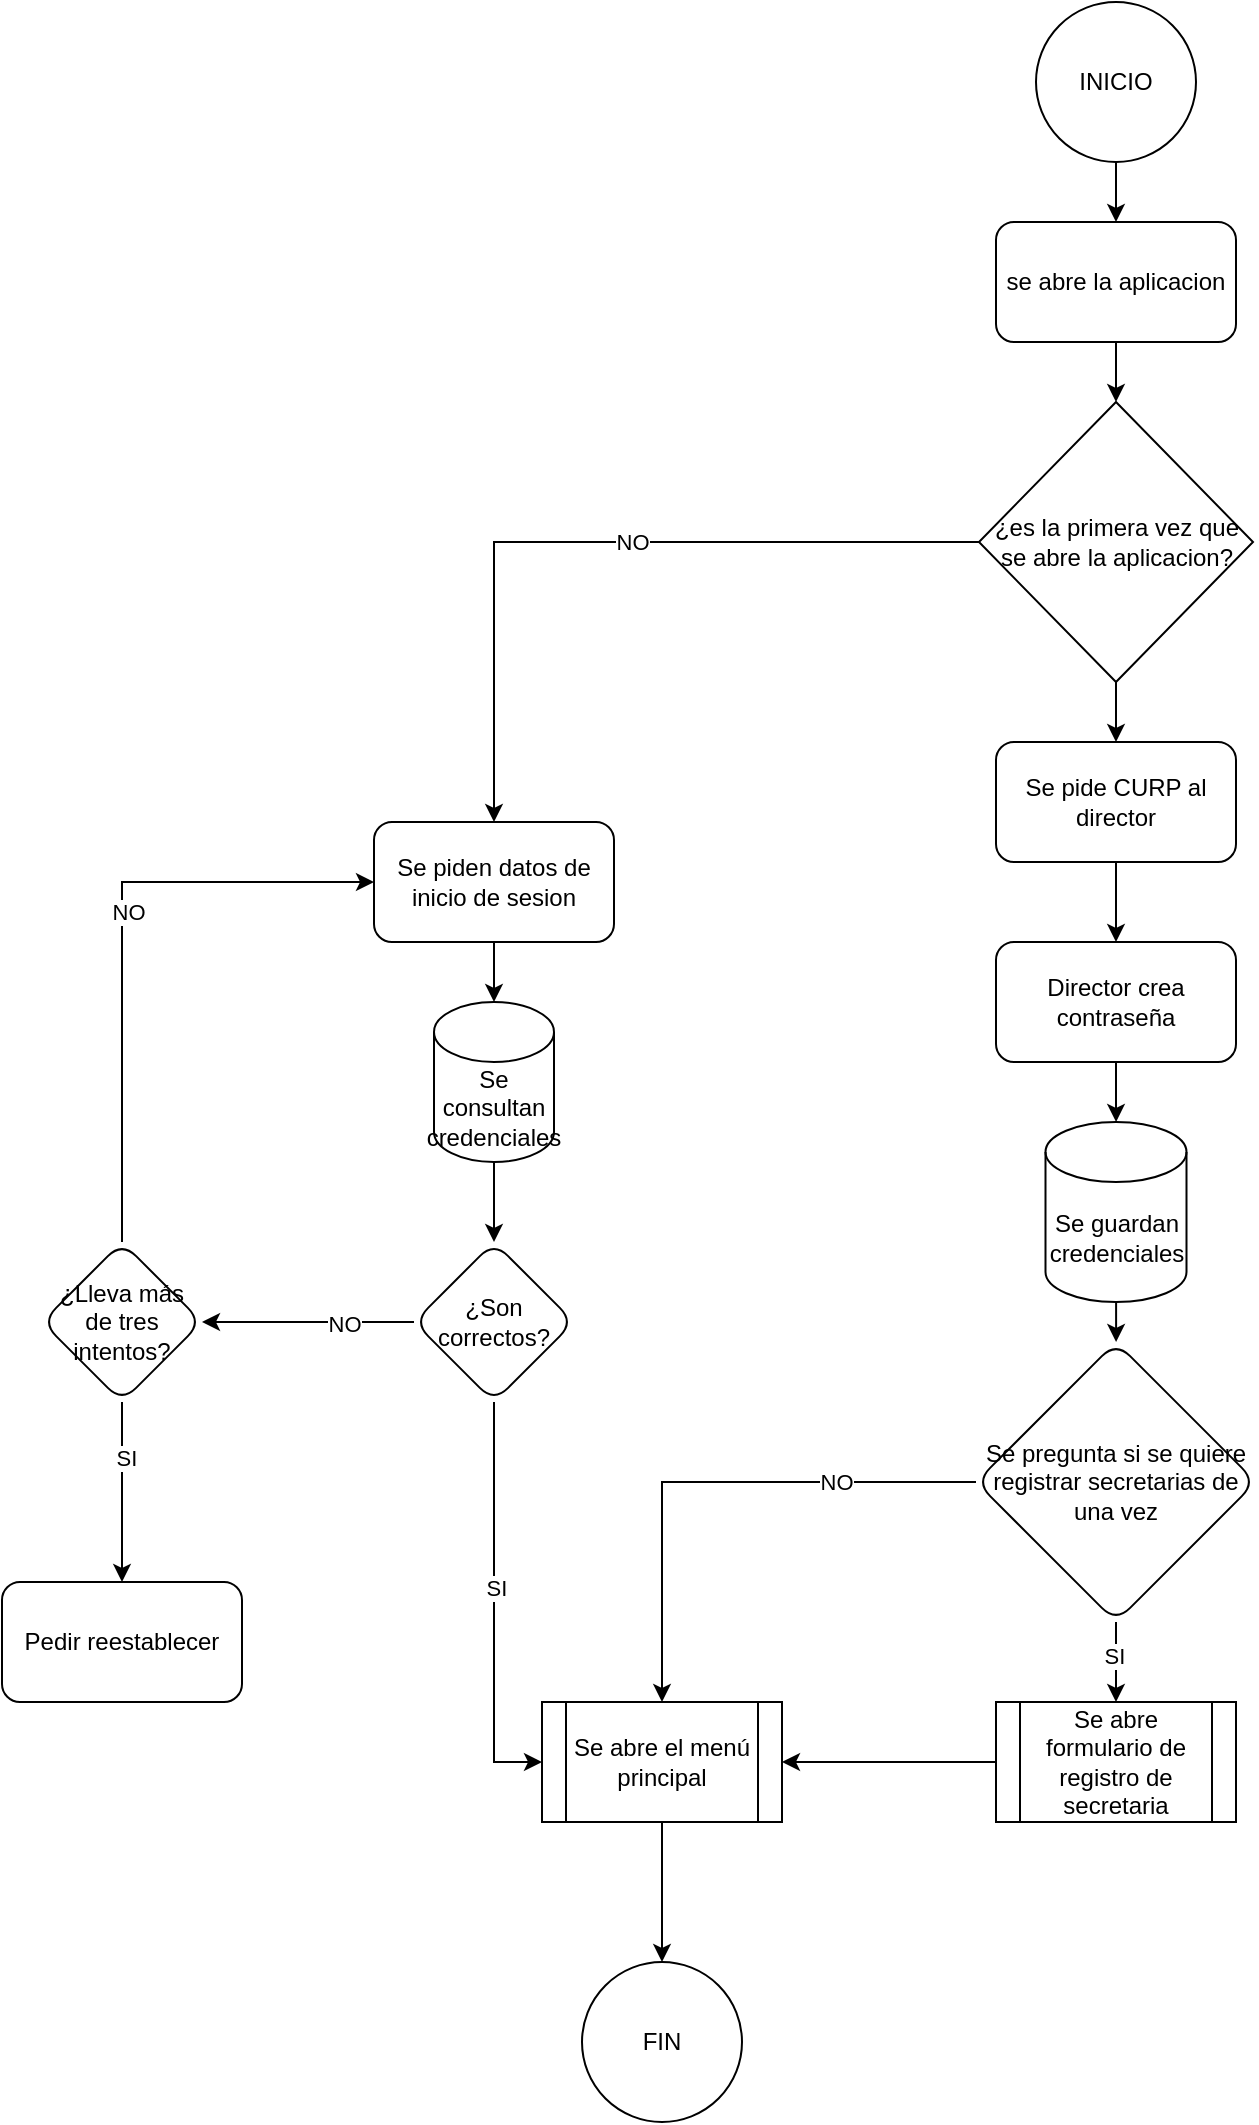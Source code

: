 <mxfile version="24.2.5" type="device">
  <diagram id="C5RBs43oDa-KdzZeNtuy" name="Page-1">
    <mxGraphModel dx="1709" dy="2134" grid="1" gridSize="10" guides="1" tooltips="1" connect="1" arrows="1" fold="1" page="1" pageScale="1" pageWidth="827" pageHeight="1169" math="0" shadow="0">
      <root>
        <mxCell id="WIyWlLk6GJQsqaUBKTNV-0" />
        <mxCell id="WIyWlLk6GJQsqaUBKTNV-1" parent="WIyWlLk6GJQsqaUBKTNV-0" />
        <mxCell id="HawzbvxG_DwuH_7851Qz-2" value="" style="edgeStyle=orthogonalEdgeStyle;rounded=0;orthogonalLoop=1;jettySize=auto;html=1;" parent="WIyWlLk6GJQsqaUBKTNV-1" source="HawzbvxG_DwuH_7851Qz-0" target="HawzbvxG_DwuH_7851Qz-1" edge="1">
          <mxGeometry relative="1" as="geometry" />
        </mxCell>
        <mxCell id="HawzbvxG_DwuH_7851Qz-0" value="INICIO" style="ellipse;whiteSpace=wrap;html=1;aspect=fixed;" parent="WIyWlLk6GJQsqaUBKTNV-1" vertex="1">
          <mxGeometry x="367" y="-140" width="80" height="80" as="geometry" />
        </mxCell>
        <mxCell id="HawzbvxG_DwuH_7851Qz-6" value="" style="edgeStyle=orthogonalEdgeStyle;rounded=0;orthogonalLoop=1;jettySize=auto;html=1;" parent="WIyWlLk6GJQsqaUBKTNV-1" source="HawzbvxG_DwuH_7851Qz-1" target="HawzbvxG_DwuH_7851Qz-5" edge="1">
          <mxGeometry relative="1" as="geometry" />
        </mxCell>
        <mxCell id="HawzbvxG_DwuH_7851Qz-1" value="se abre la aplicacion" style="rounded=1;whiteSpace=wrap;html=1;" parent="WIyWlLk6GJQsqaUBKTNV-1" vertex="1">
          <mxGeometry x="347" y="-30" width="120" height="60" as="geometry" />
        </mxCell>
        <mxCell id="HawzbvxG_DwuH_7851Qz-11" value="" style="edgeStyle=orthogonalEdgeStyle;rounded=0;orthogonalLoop=1;jettySize=auto;html=1;" parent="WIyWlLk6GJQsqaUBKTNV-1" source="HawzbvxG_DwuH_7851Qz-5" target="HawzbvxG_DwuH_7851Qz-10" edge="1">
          <mxGeometry relative="1" as="geometry" />
        </mxCell>
        <mxCell id="HawzbvxG_DwuH_7851Qz-12" value="NO" style="edgeLabel;html=1;align=center;verticalAlign=middle;resizable=0;points=[];" parent="HawzbvxG_DwuH_7851Qz-11" vertex="1" connectable="0">
          <mxGeometry x="-0.093" relative="1" as="geometry">
            <mxPoint as="offset" />
          </mxGeometry>
        </mxCell>
        <mxCell id="HawzbvxG_DwuH_7851Qz-22" value="" style="edgeStyle=orthogonalEdgeStyle;rounded=0;orthogonalLoop=1;jettySize=auto;html=1;" parent="WIyWlLk6GJQsqaUBKTNV-1" source="HawzbvxG_DwuH_7851Qz-5" target="HawzbvxG_DwuH_7851Qz-7" edge="1">
          <mxGeometry relative="1" as="geometry" />
        </mxCell>
        <mxCell id="HawzbvxG_DwuH_7851Qz-5" value="¿es la primera vez que se abre la aplicacion?" style="rhombus;whiteSpace=wrap;html=1;" parent="WIyWlLk6GJQsqaUBKTNV-1" vertex="1">
          <mxGeometry x="338.5" y="60" width="137" height="140" as="geometry" />
        </mxCell>
        <mxCell id="l2_vBReTs5hFMAvUih7q-10" value="" style="edgeStyle=orthogonalEdgeStyle;rounded=0;orthogonalLoop=1;jettySize=auto;html=1;" edge="1" parent="WIyWlLk6GJQsqaUBKTNV-1" source="HawzbvxG_DwuH_7851Qz-7" target="l2_vBReTs5hFMAvUih7q-9">
          <mxGeometry relative="1" as="geometry" />
        </mxCell>
        <mxCell id="HawzbvxG_DwuH_7851Qz-7" value="Se pide CURP al director" style="rounded=1;whiteSpace=wrap;html=1;" parent="WIyWlLk6GJQsqaUBKTNV-1" vertex="1">
          <mxGeometry x="347" y="230" width="120" height="60" as="geometry" />
        </mxCell>
        <mxCell id="l2_vBReTs5hFMAvUih7q-2" value="" style="edgeStyle=orthogonalEdgeStyle;rounded=0;orthogonalLoop=1;jettySize=auto;html=1;" edge="1" parent="WIyWlLk6GJQsqaUBKTNV-1" source="HawzbvxG_DwuH_7851Qz-10" target="l2_vBReTs5hFMAvUih7q-1">
          <mxGeometry relative="1" as="geometry" />
        </mxCell>
        <mxCell id="HawzbvxG_DwuH_7851Qz-10" value="Se piden datos de inicio de sesion" style="rounded=1;whiteSpace=wrap;html=1;" parent="WIyWlLk6GJQsqaUBKTNV-1" vertex="1">
          <mxGeometry x="36" y="270" width="120" height="60" as="geometry" />
        </mxCell>
        <mxCell id="HawzbvxG_DwuH_7851Qz-19" value="" style="edgeStyle=orthogonalEdgeStyle;rounded=0;orthogonalLoop=1;jettySize=auto;html=1;entryX=0.5;entryY=0;entryDx=0;entryDy=0;" parent="WIyWlLk6GJQsqaUBKTNV-1" source="HawzbvxG_DwuH_7851Qz-15" target="HawzbvxG_DwuH_7851Qz-25" edge="1">
          <mxGeometry relative="1" as="geometry">
            <mxPoint x="410" y="700" as="targetPoint" />
          </mxGeometry>
        </mxCell>
        <mxCell id="l2_vBReTs5hFMAvUih7q-8" value="SI" style="edgeLabel;html=1;align=center;verticalAlign=middle;resizable=0;points=[];" vertex="1" connectable="0" parent="HawzbvxG_DwuH_7851Qz-19">
          <mxGeometry x="-0.171" y="-1" relative="1" as="geometry">
            <mxPoint as="offset" />
          </mxGeometry>
        </mxCell>
        <mxCell id="HawzbvxG_DwuH_7851Qz-21" value="" style="edgeStyle=orthogonalEdgeStyle;rounded=0;orthogonalLoop=1;jettySize=auto;html=1;entryX=0.5;entryY=0;entryDx=0;entryDy=0;" parent="WIyWlLk6GJQsqaUBKTNV-1" source="HawzbvxG_DwuH_7851Qz-15" target="HawzbvxG_DwuH_7851Qz-42" edge="1">
          <mxGeometry relative="1" as="geometry">
            <mxPoint x="256" y="560" as="targetPoint" />
          </mxGeometry>
        </mxCell>
        <mxCell id="HawzbvxG_DwuH_7851Qz-24" value="NO" style="edgeLabel;html=1;align=center;verticalAlign=middle;resizable=0;points=[];" parent="HawzbvxG_DwuH_7851Qz-21" vertex="1" connectable="0">
          <mxGeometry x="-0.049" y="2" relative="1" as="geometry">
            <mxPoint x="57" y="-2" as="offset" />
          </mxGeometry>
        </mxCell>
        <mxCell id="HawzbvxG_DwuH_7851Qz-15" value="Se pregunta si se quiere registrar secretarias de una vez" style="rhombus;whiteSpace=wrap;html=1;rounded=1;" parent="WIyWlLk6GJQsqaUBKTNV-1" vertex="1">
          <mxGeometry x="337" y="530" width="140" height="140" as="geometry" />
        </mxCell>
        <mxCell id="HawzbvxG_DwuH_7851Qz-44" style="edgeStyle=orthogonalEdgeStyle;rounded=0;orthogonalLoop=1;jettySize=auto;html=1;exitX=0;exitY=0.5;exitDx=0;exitDy=0;entryX=1;entryY=0.5;entryDx=0;entryDy=0;" parent="WIyWlLk6GJQsqaUBKTNV-1" source="HawzbvxG_DwuH_7851Qz-25" target="HawzbvxG_DwuH_7851Qz-42" edge="1">
          <mxGeometry relative="1" as="geometry" />
        </mxCell>
        <mxCell id="HawzbvxG_DwuH_7851Qz-25" value="Se abre formulario de registro de secretaria" style="shape=process;whiteSpace=wrap;html=1;backgroundOutline=1;" parent="WIyWlLk6GJQsqaUBKTNV-1" vertex="1">
          <mxGeometry x="347" y="710" width="120" height="60" as="geometry" />
        </mxCell>
        <mxCell id="HawzbvxG_DwuH_7851Qz-31" value="" style="edgeStyle=orthogonalEdgeStyle;rounded=0;orthogonalLoop=1;jettySize=auto;html=1;entryX=0;entryY=0.5;entryDx=0;entryDy=0;" parent="WIyWlLk6GJQsqaUBKTNV-1" source="HawzbvxG_DwuH_7851Qz-29" target="HawzbvxG_DwuH_7851Qz-42" edge="1">
          <mxGeometry relative="1" as="geometry">
            <mxPoint x="-14" y="530" as="targetPoint" />
          </mxGeometry>
        </mxCell>
        <mxCell id="HawzbvxG_DwuH_7851Qz-32" value="SI" style="edgeLabel;html=1;align=center;verticalAlign=middle;resizable=0;points=[];" parent="HawzbvxG_DwuH_7851Qz-31" vertex="1" connectable="0">
          <mxGeometry x="-0.094" y="1" relative="1" as="geometry">
            <mxPoint as="offset" />
          </mxGeometry>
        </mxCell>
        <mxCell id="l2_vBReTs5hFMAvUih7q-4" value="" style="edgeStyle=orthogonalEdgeStyle;rounded=0;orthogonalLoop=1;jettySize=auto;html=1;" edge="1" parent="WIyWlLk6GJQsqaUBKTNV-1" source="HawzbvxG_DwuH_7851Qz-29" target="HawzbvxG_DwuH_7851Qz-37">
          <mxGeometry relative="1" as="geometry" />
        </mxCell>
        <mxCell id="l2_vBReTs5hFMAvUih7q-5" value="NO" style="edgeLabel;html=1;align=center;verticalAlign=middle;resizable=0;points=[];" vertex="1" connectable="0" parent="l2_vBReTs5hFMAvUih7q-4">
          <mxGeometry x="-0.329" y="1" relative="1" as="geometry">
            <mxPoint as="offset" />
          </mxGeometry>
        </mxCell>
        <mxCell id="HawzbvxG_DwuH_7851Qz-29" value="¿Son correctos?" style="rhombus;whiteSpace=wrap;html=1;rounded=1;" parent="WIyWlLk6GJQsqaUBKTNV-1" vertex="1">
          <mxGeometry x="56" y="480" width="80" height="80" as="geometry" />
        </mxCell>
        <mxCell id="HawzbvxG_DwuH_7851Qz-38" style="edgeStyle=orthogonalEdgeStyle;rounded=0;orthogonalLoop=1;jettySize=auto;html=1;exitX=0.5;exitY=0;exitDx=0;exitDy=0;entryX=0;entryY=0.5;entryDx=0;entryDy=0;" parent="WIyWlLk6GJQsqaUBKTNV-1" source="HawzbvxG_DwuH_7851Qz-37" target="HawzbvxG_DwuH_7851Qz-10" edge="1">
          <mxGeometry relative="1" as="geometry" />
        </mxCell>
        <mxCell id="HawzbvxG_DwuH_7851Qz-39" value="NO" style="edgeLabel;html=1;align=center;verticalAlign=middle;resizable=0;points=[];" parent="HawzbvxG_DwuH_7851Qz-38" vertex="1" connectable="0">
          <mxGeometry x="0.081" y="-3" relative="1" as="geometry">
            <mxPoint as="offset" />
          </mxGeometry>
        </mxCell>
        <mxCell id="HawzbvxG_DwuH_7851Qz-41" value="" style="edgeStyle=orthogonalEdgeStyle;rounded=0;orthogonalLoop=1;jettySize=auto;html=1;" parent="WIyWlLk6GJQsqaUBKTNV-1" source="HawzbvxG_DwuH_7851Qz-37" target="HawzbvxG_DwuH_7851Qz-40" edge="1">
          <mxGeometry relative="1" as="geometry" />
        </mxCell>
        <mxCell id="l2_vBReTs5hFMAvUih7q-6" value="SI" style="edgeLabel;html=1;align=center;verticalAlign=middle;resizable=0;points=[];" vertex="1" connectable="0" parent="HawzbvxG_DwuH_7851Qz-41">
          <mxGeometry x="-0.379" y="2" relative="1" as="geometry">
            <mxPoint as="offset" />
          </mxGeometry>
        </mxCell>
        <mxCell id="HawzbvxG_DwuH_7851Qz-37" value="¿Lleva más de tres intentos?" style="rhombus;whiteSpace=wrap;html=1;rounded=1;" parent="WIyWlLk6GJQsqaUBKTNV-1" vertex="1">
          <mxGeometry x="-130" y="480" width="80" height="80" as="geometry" />
        </mxCell>
        <mxCell id="HawzbvxG_DwuH_7851Qz-40" value="Pedir reestablecer" style="whiteSpace=wrap;html=1;rounded=1;" parent="WIyWlLk6GJQsqaUBKTNV-1" vertex="1">
          <mxGeometry x="-150" y="650" width="120" height="60" as="geometry" />
        </mxCell>
        <mxCell id="HawzbvxG_DwuH_7851Qz-46" value="" style="edgeStyle=orthogonalEdgeStyle;rounded=0;orthogonalLoop=1;jettySize=auto;html=1;" parent="WIyWlLk6GJQsqaUBKTNV-1" source="HawzbvxG_DwuH_7851Qz-42" target="HawzbvxG_DwuH_7851Qz-45" edge="1">
          <mxGeometry relative="1" as="geometry" />
        </mxCell>
        <mxCell id="HawzbvxG_DwuH_7851Qz-42" value="Se abre el menú principal" style="shape=process;whiteSpace=wrap;html=1;backgroundOutline=1;" parent="WIyWlLk6GJQsqaUBKTNV-1" vertex="1">
          <mxGeometry x="120" y="710" width="120" height="60" as="geometry" />
        </mxCell>
        <mxCell id="HawzbvxG_DwuH_7851Qz-45" value="FIN" style="ellipse;whiteSpace=wrap;html=1;" parent="WIyWlLk6GJQsqaUBKTNV-1" vertex="1">
          <mxGeometry x="140" y="840" width="80" height="80" as="geometry" />
        </mxCell>
        <mxCell id="l2_vBReTs5hFMAvUih7q-3" value="" style="edgeStyle=orthogonalEdgeStyle;rounded=0;orthogonalLoop=1;jettySize=auto;html=1;" edge="1" parent="WIyWlLk6GJQsqaUBKTNV-1" source="l2_vBReTs5hFMAvUih7q-1" target="HawzbvxG_DwuH_7851Qz-29">
          <mxGeometry relative="1" as="geometry" />
        </mxCell>
        <mxCell id="l2_vBReTs5hFMAvUih7q-1" value="Se consultan credenciales" style="shape=cylinder3;whiteSpace=wrap;html=1;boundedLbl=1;backgroundOutline=1;size=15;" vertex="1" parent="WIyWlLk6GJQsqaUBKTNV-1">
          <mxGeometry x="66" y="360" width="60" height="80" as="geometry" />
        </mxCell>
        <mxCell id="l2_vBReTs5hFMAvUih7q-12" value="" style="edgeStyle=orthogonalEdgeStyle;rounded=0;orthogonalLoop=1;jettySize=auto;html=1;" edge="1" parent="WIyWlLk6GJQsqaUBKTNV-1" source="l2_vBReTs5hFMAvUih7q-9" target="l2_vBReTs5hFMAvUih7q-11">
          <mxGeometry relative="1" as="geometry" />
        </mxCell>
        <mxCell id="l2_vBReTs5hFMAvUih7q-9" value="Director crea contraseña" style="rounded=1;whiteSpace=wrap;html=1;" vertex="1" parent="WIyWlLk6GJQsqaUBKTNV-1">
          <mxGeometry x="347" y="330" width="120" height="60" as="geometry" />
        </mxCell>
        <mxCell id="l2_vBReTs5hFMAvUih7q-13" value="" style="edgeStyle=orthogonalEdgeStyle;rounded=0;orthogonalLoop=1;jettySize=auto;html=1;" edge="1" parent="WIyWlLk6GJQsqaUBKTNV-1" source="l2_vBReTs5hFMAvUih7q-11" target="HawzbvxG_DwuH_7851Qz-15">
          <mxGeometry relative="1" as="geometry" />
        </mxCell>
        <mxCell id="l2_vBReTs5hFMAvUih7q-11" value="Se guardan credenciales" style="shape=cylinder3;whiteSpace=wrap;html=1;boundedLbl=1;backgroundOutline=1;size=15;" vertex="1" parent="WIyWlLk6GJQsqaUBKTNV-1">
          <mxGeometry x="371.75" y="420" width="70.5" height="90" as="geometry" />
        </mxCell>
      </root>
    </mxGraphModel>
  </diagram>
</mxfile>
